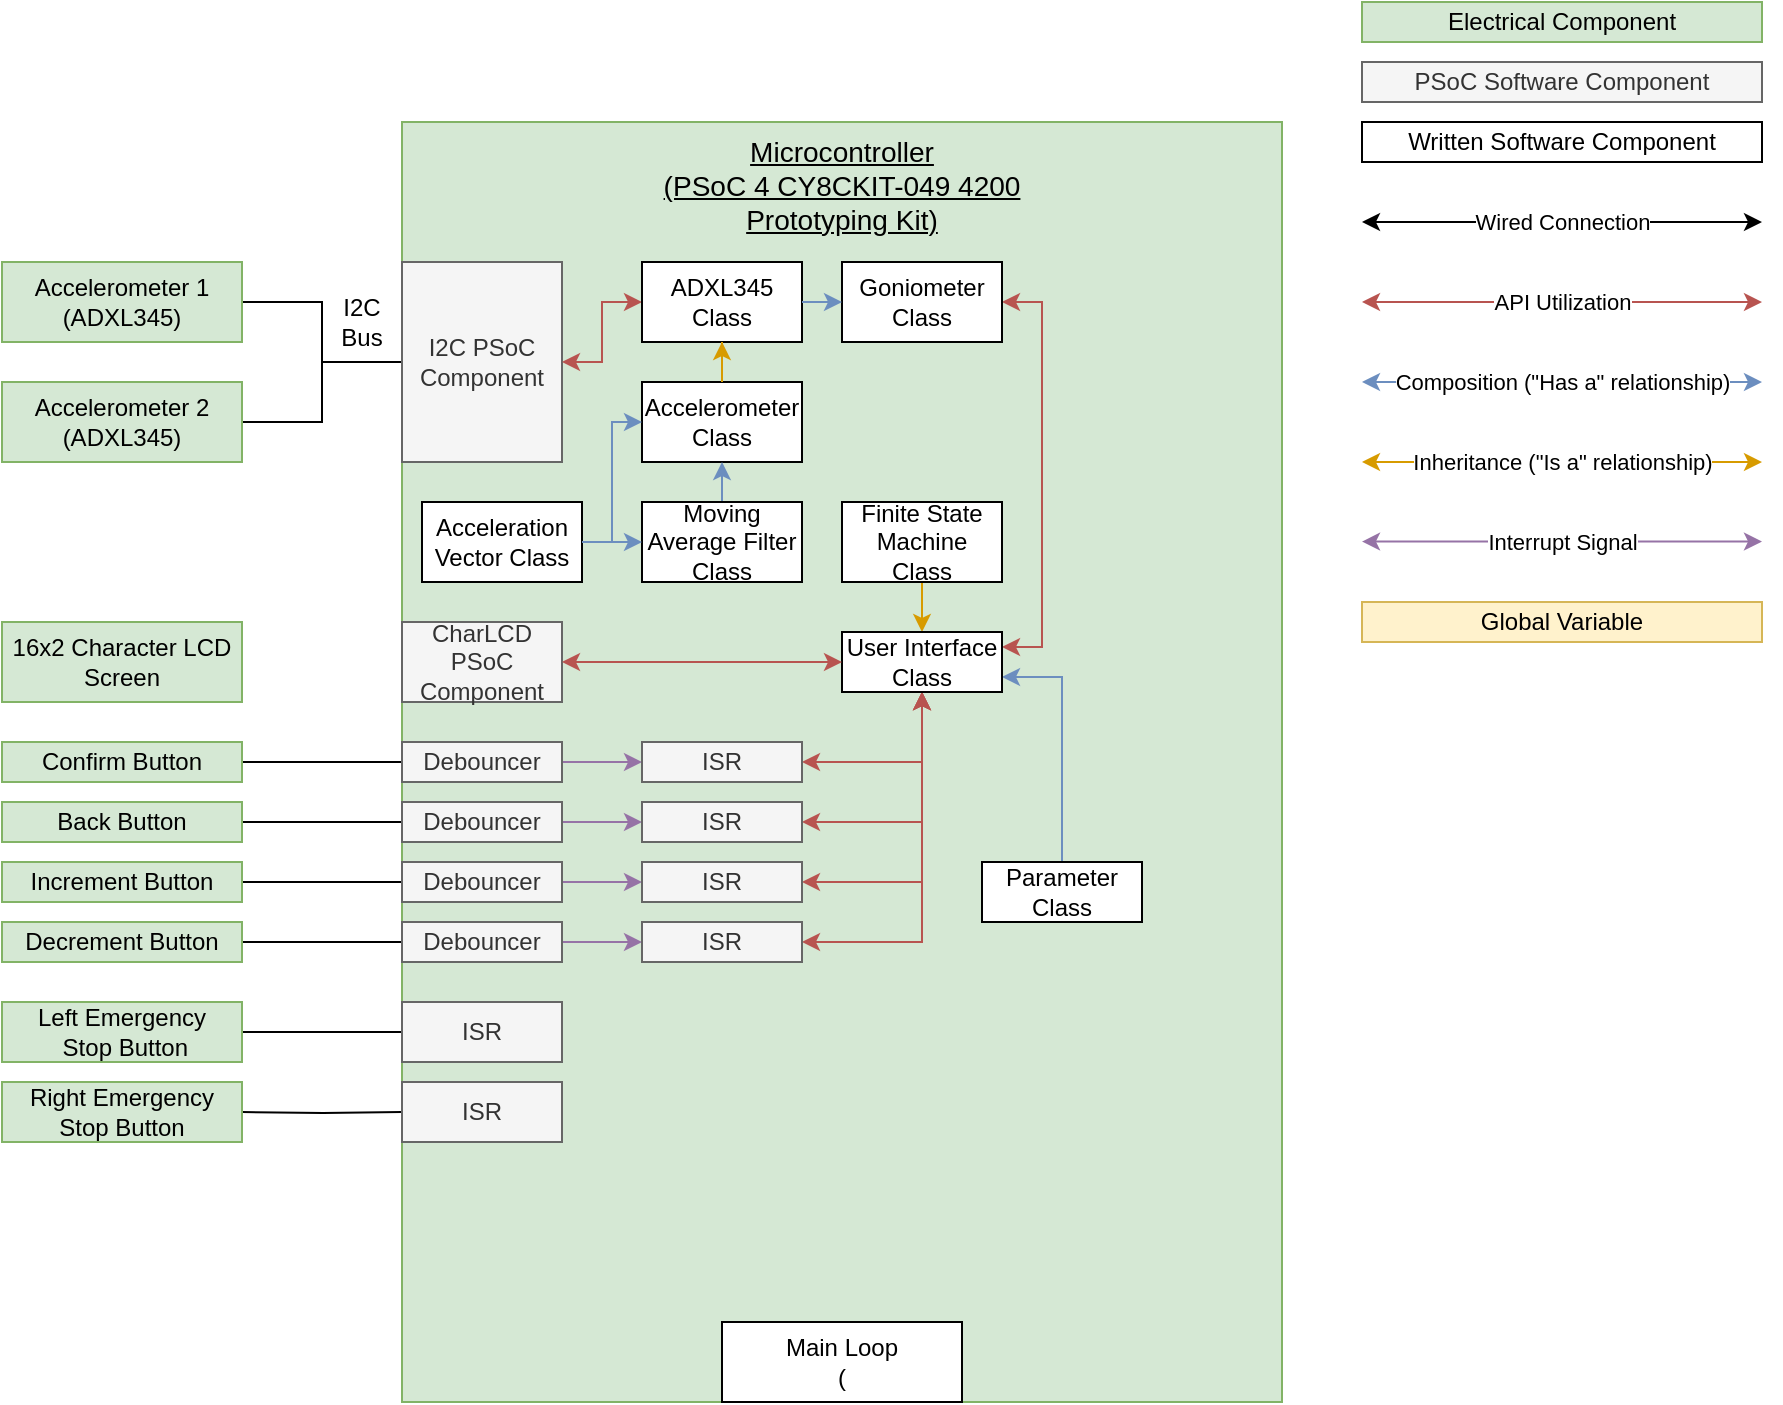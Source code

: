 <mxfile version="13.3.5" type="device"><diagram id="L360sUK6D4mQrJQVrfiI" name="Page-1"><mxGraphModel dx="1170" dy="681" grid="1" gridSize="10" guides="1" tooltips="1" connect="1" arrows="1" fold="1" page="1" pageScale="1" pageWidth="850" pageHeight="1100" math="0" shadow="0"><root><mxCell id="0"/><mxCell id="1" parent="0"/><mxCell id="vfSQkgxbjxA4VkGgwJoB-4" style="edgeStyle=orthogonalEdgeStyle;rounded=0;orthogonalLoop=1;jettySize=auto;html=1;exitX=1;exitY=0.5;exitDx=0;exitDy=0;startArrow=none;startFill=0;entryX=0;entryY=0.5;entryDx=0;entryDy=0;endArrow=none;endFill=0;" edge="1" parent="1" source="yHeknaam7DOKE7McC8Lb-2" target="yHeknaam7DOKE7McC8Lb-22"><mxGeometry relative="1" as="geometry"><mxPoint x="240" y="190.029" as="targetPoint"/></mxGeometry></mxCell><mxCell id="yHeknaam7DOKE7McC8Lb-2" value="&lt;div&gt;Accelerometer 1&lt;/div&gt;(ADXL345)" style="rounded=0;whiteSpace=wrap;html=1;fillColor=#d5e8d4;strokeColor=#82b366;" parent="1" vertex="1"><mxGeometry x="40" y="140" width="120" height="40" as="geometry"/></mxCell><mxCell id="vfSQkgxbjxA4VkGgwJoB-3" style="edgeStyle=orthogonalEdgeStyle;rounded=0;orthogonalLoop=1;jettySize=auto;html=1;exitX=1;exitY=0.5;exitDx=0;exitDy=0;startArrow=none;startFill=0;endArrow=none;endFill=0;" edge="1" parent="1" source="yHeknaam7DOKE7McC8Lb-3" target="yHeknaam7DOKE7McC8Lb-22"><mxGeometry relative="1" as="geometry"><mxPoint x="240" y="190" as="targetPoint"/></mxGeometry></mxCell><mxCell id="yHeknaam7DOKE7McC8Lb-3" value="&lt;div&gt;Accelerometer 2&lt;/div&gt;&lt;div&gt;(ADXL345)&lt;br&gt;&lt;/div&gt;" style="rounded=0;whiteSpace=wrap;html=1;fillColor=#d5e8d4;strokeColor=#82b366;" parent="1" vertex="1"><mxGeometry x="40" y="200" width="120" height="40" as="geometry"/></mxCell><mxCell id="yHeknaam7DOKE7McC8Lb-5" value="Electrical Component" style="rounded=0;whiteSpace=wrap;html=1;fillColor=#d5e8d4;strokeColor=#82b366;" parent="1" vertex="1"><mxGeometry x="720" y="10" width="200" height="20" as="geometry"/></mxCell><mxCell id="yHeknaam7DOKE7McC8Lb-6" value="&lt;div style=&quot;font-size: 14.033px&quot;&gt;Microcontroller &lt;br&gt;&lt;/div&gt;&lt;div style=&quot;font-size: 14.033px&quot;&gt;(PSoC 4 CY8CKIT-049 4200&lt;br&gt; Prototyping Kit)&lt;/div&gt;" style="rounded=0;whiteSpace=wrap;html=1;fillColor=#d5e8d4;strokeColor=#82b366;verticalAlign=top;fontStyle=4" parent="1" vertex="1"><mxGeometry x="240" y="70" width="440" height="640" as="geometry"/></mxCell><mxCell id="yHeknaam7DOKE7McC8Lb-15" value="I2C Bus" style="text;html=1;strokeColor=none;fillColor=none;align=center;verticalAlign=middle;whiteSpace=wrap;rounded=0;" parent="1" vertex="1"><mxGeometry x="200" y="160" width="40" height="20" as="geometry"/></mxCell><mxCell id="yHeknaam7DOKE7McC8Lb-22" value="I2C PSoC Component" style="rounded=0;whiteSpace=wrap;html=1;fillColor=#f5f5f5;strokeColor=#666666;fontColor=#333333;" parent="1" vertex="1"><mxGeometry x="240" y="140" width="80" height="100" as="geometry"/></mxCell><mxCell id="vfSQkgxbjxA4VkGgwJoB-1" value="PSoC Software Component" style="rounded=0;whiteSpace=wrap;html=1;fillColor=#f5f5f5;strokeColor=#666666;fontColor=#333333;" vertex="1" parent="1"><mxGeometry x="720" y="40" width="200" height="20" as="geometry"/></mxCell><mxCell id="vfSQkgxbjxA4VkGgwJoB-6" value="Written Software Component" style="rounded=0;whiteSpace=wrap;html=1;" vertex="1" parent="1"><mxGeometry x="720" y="70" width="200" height="20" as="geometry"/></mxCell><mxCell id="vfSQkgxbjxA4VkGgwJoB-10" value="" style="edgeStyle=orthogonalEdgeStyle;rounded=0;orthogonalLoop=1;jettySize=auto;html=1;startArrow=classic;startFill=1;fillColor=#f8cecc;strokeColor=#b85450;" edge="1" parent="1" source="vfSQkgxbjxA4VkGgwJoB-8" target="yHeknaam7DOKE7McC8Lb-22"><mxGeometry relative="1" as="geometry"/></mxCell><mxCell id="vfSQkgxbjxA4VkGgwJoB-8" value="ADXL345 Class" style="rounded=0;whiteSpace=wrap;html=1;" vertex="1" parent="1"><mxGeometry x="360" y="140" width="80" height="40" as="geometry"/></mxCell><mxCell id="vfSQkgxbjxA4VkGgwJoB-11" value="Accelerometer Class" style="rounded=0;whiteSpace=wrap;html=1;" vertex="1" parent="1"><mxGeometry x="360" y="200" width="80" height="40" as="geometry"/></mxCell><mxCell id="vfSQkgxbjxA4VkGgwJoB-96" style="edgeStyle=orthogonalEdgeStyle;rounded=0;orthogonalLoop=1;jettySize=auto;html=1;exitX=1;exitY=0.5;exitDx=0;exitDy=0;entryX=1;entryY=0.25;entryDx=0;entryDy=0;startArrow=classic;startFill=1;endArrow=classic;endFill=1;fillColor=#f8cecc;strokeColor=#b85450;" edge="1" parent="1" source="vfSQkgxbjxA4VkGgwJoB-14" target="vfSQkgxbjxA4VkGgwJoB-84"><mxGeometry relative="1" as="geometry"/></mxCell><mxCell id="vfSQkgxbjxA4VkGgwJoB-14" value="Goniometer Class" style="rounded=0;whiteSpace=wrap;html=1;" vertex="1" parent="1"><mxGeometry x="460" y="140" width="80" height="40" as="geometry"/></mxCell><mxCell id="vfSQkgxbjxA4VkGgwJoB-16" value="Wired Connection" style="edgeStyle=orthogonalEdgeStyle;rounded=0;orthogonalLoop=1;jettySize=auto;html=1;exitX=1;exitY=0.5;exitDx=0;exitDy=0;startArrow=classic;startFill=1;" edge="1" parent="1"><mxGeometry relative="1" as="geometry"><mxPoint x="720" y="120" as="sourcePoint"/><mxPoint x="920" y="120" as="targetPoint"/></mxGeometry></mxCell><mxCell id="vfSQkgxbjxA4VkGgwJoB-18" value="" style="edgeStyle=orthogonalEdgeStyle;rounded=0;orthogonalLoop=1;jettySize=auto;html=1;startArrow=classic;startFill=1;fillColor=#f8cecc;strokeColor=#b85450;" edge="1" parent="1"><mxGeometry relative="1" as="geometry"><mxPoint x="920" y="160" as="sourcePoint"/><mxPoint x="720" y="159.999" as="targetPoint"/></mxGeometry></mxCell><mxCell id="vfSQkgxbjxA4VkGgwJoB-19" value="API Utilization" style="edgeLabel;html=1;align=center;verticalAlign=middle;resizable=0;points=[];" vertex="1" connectable="0" parent="vfSQkgxbjxA4VkGgwJoB-18"><mxGeometry x="-0.15" y="-3" relative="1" as="geometry"><mxPoint x="-14.86" y="3" as="offset"/></mxGeometry></mxCell><mxCell id="vfSQkgxbjxA4VkGgwJoB-39" style="edgeStyle=orthogonalEdgeStyle;rounded=0;orthogonalLoop=1;jettySize=auto;html=1;exitX=0.5;exitY=0;exitDx=0;exitDy=0;entryX=0.5;entryY=1;entryDx=0;entryDy=0;startArrow=none;startFill=0;fillColor=#dae8fc;strokeColor=#6c8ebf;" edge="1" parent="1" source="vfSQkgxbjxA4VkGgwJoB-20" target="vfSQkgxbjxA4VkGgwJoB-11"><mxGeometry relative="1" as="geometry"/></mxCell><mxCell id="vfSQkgxbjxA4VkGgwJoB-20" value="Moving Average Filter Class" style="rounded=0;whiteSpace=wrap;html=1;" vertex="1" parent="1"><mxGeometry x="360" y="260" width="80" height="40" as="geometry"/></mxCell><mxCell id="vfSQkgxbjxA4VkGgwJoB-24" value="" style="edgeStyle=orthogonalEdgeStyle;rounded=0;orthogonalLoop=1;jettySize=auto;html=1;startArrow=classic;startFill=1;fillColor=#ffe6cc;strokeColor=#d79b00;endArrow=none;endFill=0;" edge="1" parent="1" source="vfSQkgxbjxA4VkGgwJoB-8" target="vfSQkgxbjxA4VkGgwJoB-11"><mxGeometry relative="1" as="geometry"><mxPoint x="405" y="180" as="sourcePoint"/><mxPoint x="360" y="200.029" as="targetPoint"/></mxGeometry></mxCell><mxCell id="vfSQkgxbjxA4VkGgwJoB-26" value="" style="edgeStyle=orthogonalEdgeStyle;rounded=0;orthogonalLoop=1;jettySize=auto;html=1;startArrow=classic;startFill=1;fillColor=#dae8fc;strokeColor=#6c8ebf;" edge="1" parent="1"><mxGeometry relative="1" as="geometry"><mxPoint x="920" y="200" as="sourcePoint"/><mxPoint x="720" y="199.999" as="targetPoint"/></mxGeometry></mxCell><mxCell id="vfSQkgxbjxA4VkGgwJoB-27" value="Composition (&quot;Has a&quot; relationship)" style="edgeLabel;html=1;align=center;verticalAlign=middle;resizable=0;points=[];" vertex="1" connectable="0" parent="vfSQkgxbjxA4VkGgwJoB-26"><mxGeometry x="-0.15" y="-3" relative="1" as="geometry"><mxPoint x="-14.86" y="3" as="offset"/></mxGeometry></mxCell><mxCell id="vfSQkgxbjxA4VkGgwJoB-28" value="Acceleration Vector Class" style="rounded=0;whiteSpace=wrap;html=1;" vertex="1" parent="1"><mxGeometry x="250" y="260" width="80" height="40" as="geometry"/></mxCell><mxCell id="vfSQkgxbjxA4VkGgwJoB-33" style="edgeStyle=orthogonalEdgeStyle;rounded=0;orthogonalLoop=1;jettySize=auto;html=1;exitX=1;exitY=0.5;exitDx=0;exitDy=0;startArrow=none;startFill=0;fillColor=#dae8fc;strokeColor=#6c8ebf;entryX=0;entryY=0.5;entryDx=0;entryDy=0;" edge="1" parent="1" source="vfSQkgxbjxA4VkGgwJoB-28" target="vfSQkgxbjxA4VkGgwJoB-11"><mxGeometry relative="1" as="geometry"><mxPoint x="350" y="290" as="sourcePoint"/><mxPoint x="375" y="290" as="targetPoint"/><Array as="points"><mxPoint x="345" y="280"/><mxPoint x="345" y="220"/></Array></mxGeometry></mxCell><mxCell id="vfSQkgxbjxA4VkGgwJoB-35" style="edgeStyle=orthogonalEdgeStyle;rounded=0;orthogonalLoop=1;jettySize=auto;html=1;entryX=0;entryY=0.5;entryDx=0;entryDy=0;startArrow=none;startFill=0;fillColor=#dae8fc;strokeColor=#6c8ebf;" edge="1" parent="1" target="vfSQkgxbjxA4VkGgwJoB-20"><mxGeometry relative="1" as="geometry"><mxPoint x="340" y="280" as="sourcePoint"/><mxPoint x="355" y="279.8" as="targetPoint"/></mxGeometry></mxCell><mxCell id="vfSQkgxbjxA4VkGgwJoB-40" value="" style="edgeStyle=orthogonalEdgeStyle;rounded=0;orthogonalLoop=1;jettySize=auto;html=1;startArrow=classic;startFill=1;fillColor=#ffe6cc;strokeColor=#d79b00;" edge="1" parent="1"><mxGeometry relative="1" as="geometry"><mxPoint x="920" y="240" as="sourcePoint"/><mxPoint x="720" y="239.999" as="targetPoint"/></mxGeometry></mxCell><mxCell id="vfSQkgxbjxA4VkGgwJoB-41" value="Inheritance (&quot;Is a&quot; relationship)" style="edgeLabel;html=1;align=center;verticalAlign=middle;resizable=0;points=[];" vertex="1" connectable="0" parent="vfSQkgxbjxA4VkGgwJoB-40"><mxGeometry x="-0.15" y="-3" relative="1" as="geometry"><mxPoint x="-14.86" y="3" as="offset"/></mxGeometry></mxCell><mxCell id="vfSQkgxbjxA4VkGgwJoB-42" value="" style="edgeStyle=orthogonalEdgeStyle;rounded=0;orthogonalLoop=1;jettySize=auto;html=1;startArrow=classic;startFill=1;fillColor=#dae8fc;strokeColor=#6c8ebf;endArrow=none;endFill=0;entryX=1;entryY=0.5;entryDx=0;entryDy=0;" edge="1" parent="1" target="vfSQkgxbjxA4VkGgwJoB-8"><mxGeometry relative="1" as="geometry"><mxPoint x="460" y="160" as="sourcePoint"/><mxPoint x="415" y="210" as="targetPoint"/></mxGeometry></mxCell><mxCell id="vfSQkgxbjxA4VkGgwJoB-43" value="Main Loop&lt;br&gt;(" style="rounded=0;whiteSpace=wrap;html=1;" vertex="1" parent="1"><mxGeometry x="400" y="670" width="120" height="40" as="geometry"/></mxCell><mxCell id="vfSQkgxbjxA4VkGgwJoB-45" value="" style="edgeStyle=orthogonalEdgeStyle;rounded=0;orthogonalLoop=1;jettySize=auto;html=1;startArrow=classic;startFill=1;fillColor=#e1d5e7;strokeColor=#9673a6;" edge="1" parent="1"><mxGeometry relative="1" as="geometry"><mxPoint x="920" y="279.76" as="sourcePoint"/><mxPoint x="720" y="279.759" as="targetPoint"/></mxGeometry></mxCell><mxCell id="vfSQkgxbjxA4VkGgwJoB-46" value="Interrupt Signal" style="edgeLabel;html=1;align=center;verticalAlign=middle;resizable=0;points=[];" vertex="1" connectable="0" parent="vfSQkgxbjxA4VkGgwJoB-45"><mxGeometry x="-0.15" y="-3" relative="1" as="geometry"><mxPoint x="-14.86" y="3" as="offset"/></mxGeometry></mxCell><mxCell id="vfSQkgxbjxA4VkGgwJoB-48" value="16x2 Character LCD Screen" style="rounded=0;whiteSpace=wrap;html=1;fillColor=#d5e8d4;strokeColor=#82b366;" vertex="1" parent="1"><mxGeometry x="40" y="320" width="120" height="40" as="geometry"/></mxCell><mxCell id="vfSQkgxbjxA4VkGgwJoB-75" value="" style="edgeStyle=orthogonalEdgeStyle;rounded=0;orthogonalLoop=1;jettySize=auto;html=1;startArrow=none;startFill=0;endArrow=none;endFill=0;" edge="1" parent="1" source="vfSQkgxbjxA4VkGgwJoB-49" target="vfSQkgxbjxA4VkGgwJoB-58"><mxGeometry relative="1" as="geometry"/></mxCell><mxCell id="vfSQkgxbjxA4VkGgwJoB-49" value="Confirm Button" style="rounded=0;whiteSpace=wrap;html=1;fillColor=#d5e8d4;strokeColor=#82b366;" vertex="1" parent="1"><mxGeometry x="40" y="380" width="120" height="20" as="geometry"/></mxCell><mxCell id="vfSQkgxbjxA4VkGgwJoB-74" value="" style="edgeStyle=orthogonalEdgeStyle;rounded=0;orthogonalLoop=1;jettySize=auto;html=1;startArrow=none;startFill=0;endArrow=none;endFill=0;" edge="1" parent="1" source="vfSQkgxbjxA4VkGgwJoB-52" target="vfSQkgxbjxA4VkGgwJoB-59"><mxGeometry relative="1" as="geometry"/></mxCell><mxCell id="vfSQkgxbjxA4VkGgwJoB-52" value="Back Button" style="rounded=0;whiteSpace=wrap;html=1;fillColor=#d5e8d4;strokeColor=#82b366;" vertex="1" parent="1"><mxGeometry x="40" y="410" width="120" height="20" as="geometry"/></mxCell><mxCell id="vfSQkgxbjxA4VkGgwJoB-73" value="" style="edgeStyle=orthogonalEdgeStyle;rounded=0;orthogonalLoop=1;jettySize=auto;html=1;startArrow=none;startFill=0;endArrow=none;endFill=0;" edge="1" parent="1" source="vfSQkgxbjxA4VkGgwJoB-53" target="vfSQkgxbjxA4VkGgwJoB-60"><mxGeometry relative="1" as="geometry"/></mxCell><mxCell id="vfSQkgxbjxA4VkGgwJoB-53" value="Increment Button" style="rounded=0;whiteSpace=wrap;html=1;fillColor=#d5e8d4;strokeColor=#82b366;" vertex="1" parent="1"><mxGeometry x="40" y="440" width="120" height="20" as="geometry"/></mxCell><mxCell id="vfSQkgxbjxA4VkGgwJoB-71" value="" style="edgeStyle=orthogonalEdgeStyle;rounded=0;orthogonalLoop=1;jettySize=auto;html=1;startArrow=none;startFill=0;endArrow=none;endFill=0;" edge="1" parent="1" source="vfSQkgxbjxA4VkGgwJoB-54" target="vfSQkgxbjxA4VkGgwJoB-61"><mxGeometry relative="1" as="geometry"/></mxCell><mxCell id="vfSQkgxbjxA4VkGgwJoB-54" value="Decrement Button" style="rounded=0;whiteSpace=wrap;html=1;fillColor=#d5e8d4;strokeColor=#82b366;" vertex="1" parent="1"><mxGeometry x="40" y="470" width="120" height="20" as="geometry"/></mxCell><mxCell id="vfSQkgxbjxA4VkGgwJoB-80" value="" style="edgeStyle=orthogonalEdgeStyle;rounded=0;orthogonalLoop=1;jettySize=auto;html=1;startArrow=none;startFill=0;endArrow=none;endFill=0;" edge="1" parent="1" source="vfSQkgxbjxA4VkGgwJoB-55" target="vfSQkgxbjxA4VkGgwJoB-78"><mxGeometry relative="1" as="geometry"/></mxCell><mxCell id="vfSQkgxbjxA4VkGgwJoB-55" value="Left Emergency&lt;br&gt;&amp;nbsp;Stop Button" style="rounded=0;whiteSpace=wrap;html=1;fillColor=#d5e8d4;strokeColor=#82b366;" vertex="1" parent="1"><mxGeometry x="40" y="510" width="120" height="30" as="geometry"/></mxCell><mxCell id="vfSQkgxbjxA4VkGgwJoB-81" value="" style="edgeStyle=orthogonalEdgeStyle;rounded=0;orthogonalLoop=1;jettySize=auto;html=1;startArrow=none;startFill=0;endArrow=none;endFill=0;" edge="1" parent="1" target="vfSQkgxbjxA4VkGgwJoB-79"><mxGeometry relative="1" as="geometry"><mxPoint x="160" y="565" as="sourcePoint"/></mxGeometry></mxCell><mxCell id="vfSQkgxbjxA4VkGgwJoB-56" value="Right Emergency Stop Button" style="rounded=0;whiteSpace=wrap;html=1;fillColor=#d5e8d4;strokeColor=#82b366;" vertex="1" parent="1"><mxGeometry x="40" y="550" width="120" height="30" as="geometry"/></mxCell><mxCell id="vfSQkgxbjxA4VkGgwJoB-68" style="edgeStyle=orthogonalEdgeStyle;rounded=0;orthogonalLoop=1;jettySize=auto;html=1;exitX=1;exitY=0.5;exitDx=0;exitDy=0;entryX=0;entryY=0.5;entryDx=0;entryDy=0;startArrow=none;startFill=0;endArrow=classic;endFill=1;fillColor=#e1d5e7;strokeColor=#9673a6;" edge="1" parent="1" source="vfSQkgxbjxA4VkGgwJoB-58" target="vfSQkgxbjxA4VkGgwJoB-62"><mxGeometry relative="1" as="geometry"/></mxCell><mxCell id="vfSQkgxbjxA4VkGgwJoB-58" value="Debouncer" style="rounded=0;whiteSpace=wrap;html=1;fillColor=#f5f5f5;strokeColor=#666666;fontColor=#333333;" vertex="1" parent="1"><mxGeometry x="240" y="380" width="80" height="20" as="geometry"/></mxCell><mxCell id="vfSQkgxbjxA4VkGgwJoB-67" style="edgeStyle=orthogonalEdgeStyle;rounded=0;orthogonalLoop=1;jettySize=auto;html=1;exitX=1;exitY=0.5;exitDx=0;exitDy=0;entryX=0;entryY=0.5;entryDx=0;entryDy=0;startArrow=none;startFill=0;endArrow=classic;endFill=1;fillColor=#e1d5e7;strokeColor=#9673a6;" edge="1" parent="1" source="vfSQkgxbjxA4VkGgwJoB-59" target="vfSQkgxbjxA4VkGgwJoB-63"><mxGeometry relative="1" as="geometry"/></mxCell><mxCell id="vfSQkgxbjxA4VkGgwJoB-59" value="Debouncer" style="rounded=0;whiteSpace=wrap;html=1;fillColor=#f5f5f5;strokeColor=#666666;fontColor=#333333;" vertex="1" parent="1"><mxGeometry x="240" y="410" width="80" height="20" as="geometry"/></mxCell><mxCell id="vfSQkgxbjxA4VkGgwJoB-66" style="edgeStyle=orthogonalEdgeStyle;rounded=0;orthogonalLoop=1;jettySize=auto;html=1;exitX=1;exitY=0.5;exitDx=0;exitDy=0;entryX=0;entryY=0.5;entryDx=0;entryDy=0;startArrow=none;startFill=0;endArrow=classic;endFill=1;fillColor=#e1d5e7;strokeColor=#9673a6;" edge="1" parent="1" source="vfSQkgxbjxA4VkGgwJoB-60" target="vfSQkgxbjxA4VkGgwJoB-64"><mxGeometry relative="1" as="geometry"/></mxCell><mxCell id="vfSQkgxbjxA4VkGgwJoB-60" value="Debouncer" style="rounded=0;whiteSpace=wrap;html=1;fillColor=#f5f5f5;strokeColor=#666666;fontColor=#333333;" vertex="1" parent="1"><mxGeometry x="240" y="440" width="80" height="20" as="geometry"/></mxCell><mxCell id="vfSQkgxbjxA4VkGgwJoB-70" style="edgeStyle=orthogonalEdgeStyle;rounded=0;orthogonalLoop=1;jettySize=auto;html=1;exitX=1;exitY=0.5;exitDx=0;exitDy=0;entryX=0;entryY=0.5;entryDx=0;entryDy=0;startArrow=none;startFill=0;endArrow=classic;endFill=1;fillColor=#e1d5e7;strokeColor=#9673a6;" edge="1" parent="1" source="vfSQkgxbjxA4VkGgwJoB-61" target="vfSQkgxbjxA4VkGgwJoB-65"><mxGeometry relative="1" as="geometry"/></mxCell><mxCell id="vfSQkgxbjxA4VkGgwJoB-61" value="Debouncer" style="rounded=0;whiteSpace=wrap;html=1;fillColor=#f5f5f5;strokeColor=#666666;fontColor=#333333;" vertex="1" parent="1"><mxGeometry x="240" y="470" width="80" height="20" as="geometry"/></mxCell><mxCell id="vfSQkgxbjxA4VkGgwJoB-88" style="edgeStyle=orthogonalEdgeStyle;rounded=0;orthogonalLoop=1;jettySize=auto;html=1;exitX=1;exitY=0.5;exitDx=0;exitDy=0;entryX=0.5;entryY=1;entryDx=0;entryDy=0;startArrow=classic;startFill=1;endArrow=classic;endFill=1;fillColor=#f8cecc;strokeColor=#b85450;" edge="1" parent="1" source="vfSQkgxbjxA4VkGgwJoB-62" target="vfSQkgxbjxA4VkGgwJoB-84"><mxGeometry relative="1" as="geometry"/></mxCell><mxCell id="vfSQkgxbjxA4VkGgwJoB-62" value="ISR" style="rounded=0;whiteSpace=wrap;html=1;fillColor=#f5f5f5;strokeColor=#666666;fontColor=#333333;" vertex="1" parent="1"><mxGeometry x="360" y="380" width="80" height="20" as="geometry"/></mxCell><mxCell id="vfSQkgxbjxA4VkGgwJoB-89" style="edgeStyle=orthogonalEdgeStyle;rounded=0;orthogonalLoop=1;jettySize=auto;html=1;exitX=1;exitY=0.5;exitDx=0;exitDy=0;startArrow=classic;startFill=1;endArrow=classic;endFill=1;entryX=0.5;entryY=1;entryDx=0;entryDy=0;fillColor=#f8cecc;strokeColor=#b85450;" edge="1" parent="1" source="vfSQkgxbjxA4VkGgwJoB-63" target="vfSQkgxbjxA4VkGgwJoB-84"><mxGeometry relative="1" as="geometry"/></mxCell><mxCell id="vfSQkgxbjxA4VkGgwJoB-63" value="ISR" style="rounded=0;whiteSpace=wrap;html=1;fillColor=#f5f5f5;strokeColor=#666666;fontColor=#333333;" vertex="1" parent="1"><mxGeometry x="360" y="410" width="80" height="20" as="geometry"/></mxCell><mxCell id="vfSQkgxbjxA4VkGgwJoB-90" style="edgeStyle=orthogonalEdgeStyle;rounded=0;orthogonalLoop=1;jettySize=auto;html=1;exitX=1;exitY=0.5;exitDx=0;exitDy=0;entryX=0.5;entryY=1;entryDx=0;entryDy=0;startArrow=classic;startFill=1;endArrow=classic;endFill=1;fillColor=#f8cecc;strokeColor=#b85450;" edge="1" parent="1" source="vfSQkgxbjxA4VkGgwJoB-64" target="vfSQkgxbjxA4VkGgwJoB-84"><mxGeometry relative="1" as="geometry"/></mxCell><mxCell id="vfSQkgxbjxA4VkGgwJoB-64" value="ISR" style="rounded=0;whiteSpace=wrap;html=1;fillColor=#f5f5f5;strokeColor=#666666;fontColor=#333333;" vertex="1" parent="1"><mxGeometry x="360" y="440" width="80" height="20" as="geometry"/></mxCell><mxCell id="vfSQkgxbjxA4VkGgwJoB-91" style="edgeStyle=orthogonalEdgeStyle;rounded=0;orthogonalLoop=1;jettySize=auto;html=1;exitX=1;exitY=0.5;exitDx=0;exitDy=0;entryX=0.5;entryY=1;entryDx=0;entryDy=0;startArrow=classic;startFill=1;endArrow=classic;endFill=1;fillColor=#f8cecc;strokeColor=#b85450;" edge="1" parent="1" source="vfSQkgxbjxA4VkGgwJoB-65" target="vfSQkgxbjxA4VkGgwJoB-84"><mxGeometry relative="1" as="geometry"/></mxCell><mxCell id="vfSQkgxbjxA4VkGgwJoB-65" value="ISR" style="rounded=0;whiteSpace=wrap;html=1;fillColor=#f5f5f5;strokeColor=#666666;fontColor=#333333;" vertex="1" parent="1"><mxGeometry x="360" y="470" width="80" height="20" as="geometry"/></mxCell><mxCell id="vfSQkgxbjxA4VkGgwJoB-78" value="ISR" style="rounded=0;whiteSpace=wrap;html=1;fillColor=#f5f5f5;strokeColor=#666666;fontColor=#333333;" vertex="1" parent="1"><mxGeometry x="240" y="510" width="80" height="30" as="geometry"/></mxCell><mxCell id="vfSQkgxbjxA4VkGgwJoB-79" value="ISR" style="rounded=0;whiteSpace=wrap;html=1;fillColor=#f5f5f5;strokeColor=#666666;fontColor=#333333;" vertex="1" parent="1"><mxGeometry x="240" y="550" width="80" height="30" as="geometry"/></mxCell><mxCell id="vfSQkgxbjxA4VkGgwJoB-82" value="CharLCD PSoC Component" style="rounded=0;whiteSpace=wrap;html=1;fillColor=#f5f5f5;strokeColor=#666666;fontColor=#333333;" vertex="1" parent="1"><mxGeometry x="240" y="320" width="80" height="40" as="geometry"/></mxCell><mxCell id="vfSQkgxbjxA4VkGgwJoB-87" style="edgeStyle=orthogonalEdgeStyle;rounded=0;orthogonalLoop=1;jettySize=auto;html=1;exitX=0.5;exitY=1;exitDx=0;exitDy=0;entryX=0.5;entryY=0;entryDx=0;entryDy=0;startArrow=none;startFill=0;endArrow=classic;endFill=1;fillColor=#ffe6cc;strokeColor=#d79b00;" edge="1" parent="1" source="vfSQkgxbjxA4VkGgwJoB-83" target="vfSQkgxbjxA4VkGgwJoB-84"><mxGeometry relative="1" as="geometry"/></mxCell><mxCell id="vfSQkgxbjxA4VkGgwJoB-83" value="Finite State Machine Class" style="rounded=0;whiteSpace=wrap;html=1;" vertex="1" parent="1"><mxGeometry x="460" y="260" width="80" height="40" as="geometry"/></mxCell><mxCell id="vfSQkgxbjxA4VkGgwJoB-100" style="edgeStyle=orthogonalEdgeStyle;rounded=0;orthogonalLoop=1;jettySize=auto;html=1;exitX=1;exitY=0.75;exitDx=0;exitDy=0;startArrow=classic;startFill=1;endArrow=none;endFill=0;fillColor=#dae8fc;strokeColor=#6c8ebf;" edge="1" parent="1" source="vfSQkgxbjxA4VkGgwJoB-84" target="vfSQkgxbjxA4VkGgwJoB-98"><mxGeometry relative="1" as="geometry"/></mxCell><mxCell id="vfSQkgxbjxA4VkGgwJoB-84" value="User Interface Class" style="rounded=0;whiteSpace=wrap;html=1;" vertex="1" parent="1"><mxGeometry x="460" y="325" width="80" height="30" as="geometry"/></mxCell><mxCell id="vfSQkgxbjxA4VkGgwJoB-95" value="" style="edgeStyle=orthogonalEdgeStyle;rounded=0;orthogonalLoop=1;jettySize=auto;html=1;startArrow=classic;startFill=1;fillColor=#f8cecc;strokeColor=#b85450;entryX=1;entryY=0.5;entryDx=0;entryDy=0;" edge="1" parent="1" source="vfSQkgxbjxA4VkGgwJoB-84" target="vfSQkgxbjxA4VkGgwJoB-82"><mxGeometry relative="1" as="geometry"><mxPoint x="375" y="170.034" as="sourcePoint"/><mxPoint x="330" y="200.034" as="targetPoint"/></mxGeometry></mxCell><mxCell id="vfSQkgxbjxA4VkGgwJoB-98" value="Parameter Class" style="rounded=0;whiteSpace=wrap;html=1;" vertex="1" parent="1"><mxGeometry x="530" y="440" width="80" height="30" as="geometry"/></mxCell><mxCell id="vfSQkgxbjxA4VkGgwJoB-101" value="Global Variable" style="rounded=0;whiteSpace=wrap;html=1;fillColor=#fff2cc;strokeColor=#d6b656;" vertex="1" parent="1"><mxGeometry x="720" y="310" width="200" height="20" as="geometry"/></mxCell></root></mxGraphModel></diagram></mxfile>